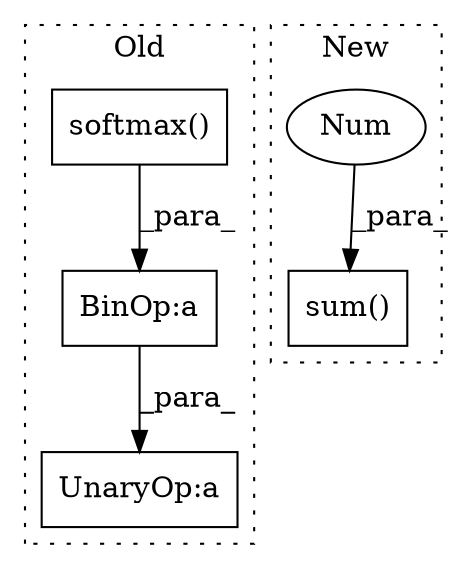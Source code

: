 digraph G {
subgraph cluster0 {
1 [label="softmax()" a="75" s="7544,7571" l="14,10" shape="box"];
3 [label="UnaryOp:a" a="61" s="7920" l="23" shape="box"];
5 [label="BinOp:a" a="82" s="7610" l="3" shape="box"];
label = "Old";
style="dotted";
}
subgraph cluster1 {
2 [label="sum()" a="75" s="1154,1173" l="18,1" shape="box"];
4 [label="Num" a="76" s="1172" l="1" shape="ellipse"];
label = "New";
style="dotted";
}
1 -> 5 [label="_para_"];
4 -> 2 [label="_para_"];
5 -> 3 [label="_para_"];
}